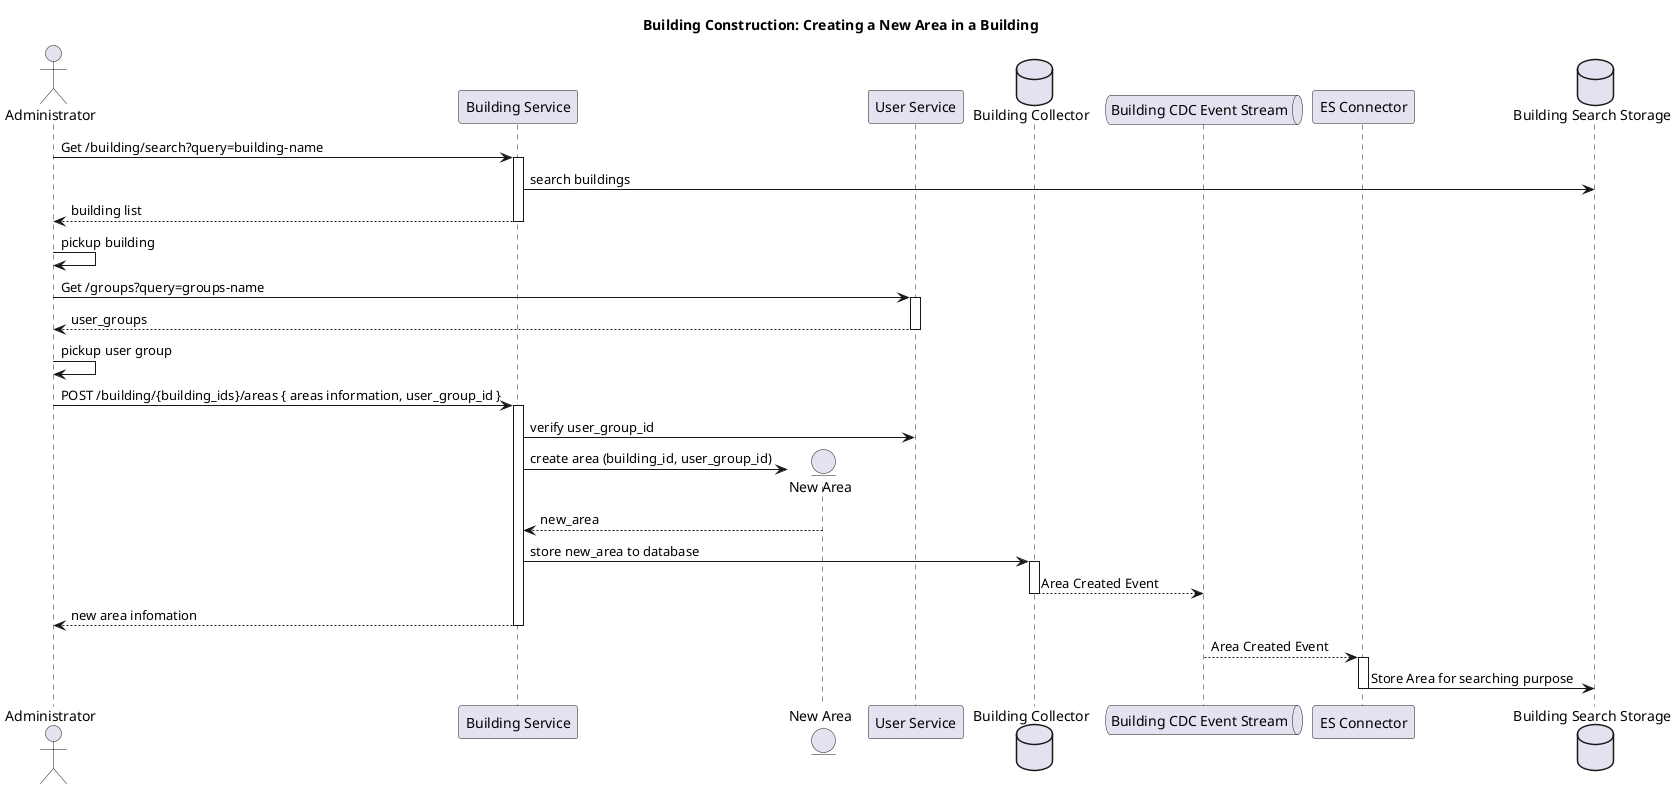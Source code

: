 @startuml "Building Construction: Add an area and assign to user group"

title "Building Construction: Creating a New Area in a Building"

actor "Administrator" as admin
participant "Building Service" as bservice 
entity "New Area" as area
participant "User Service" as uservice 
database "Building Collector" as db
queue "Building CDC Event Stream" as stream 
participant "ES Connector" as connector 
database "Building Search Storage" as es 

admin -> bservice: Get /building/search?query=building-name
activate bservice
  bservice -> es: search buildings
  admin <-- bservice: building list
deactivate bservice
admin -> admin: pickup building
admin -> uservice: Get /groups?query=groups-name
activate uservice
  admin <-- uservice: user_groups
deactivate uservice

admin -> admin: pickup user group
admin -> bservice: POST /building/{building_ids}/areas { areas information, user_group_id }

activate bservice
  bservice -> uservice: verify user_group_id
  bservice -> area **: create area (building_id, user_group_id)
  bservice <-- area: new_area
  bservice -> db: store new_area to database
  activate db
  db --> stream: Area Created Event
  deactivate db
  admin <-- bservice: new area infomation
deactivate bservice

stream --> connector: Area Created Event
activate connector
  connector -> es: Store Area for searching purpose
deactivate connector

@enduml 

